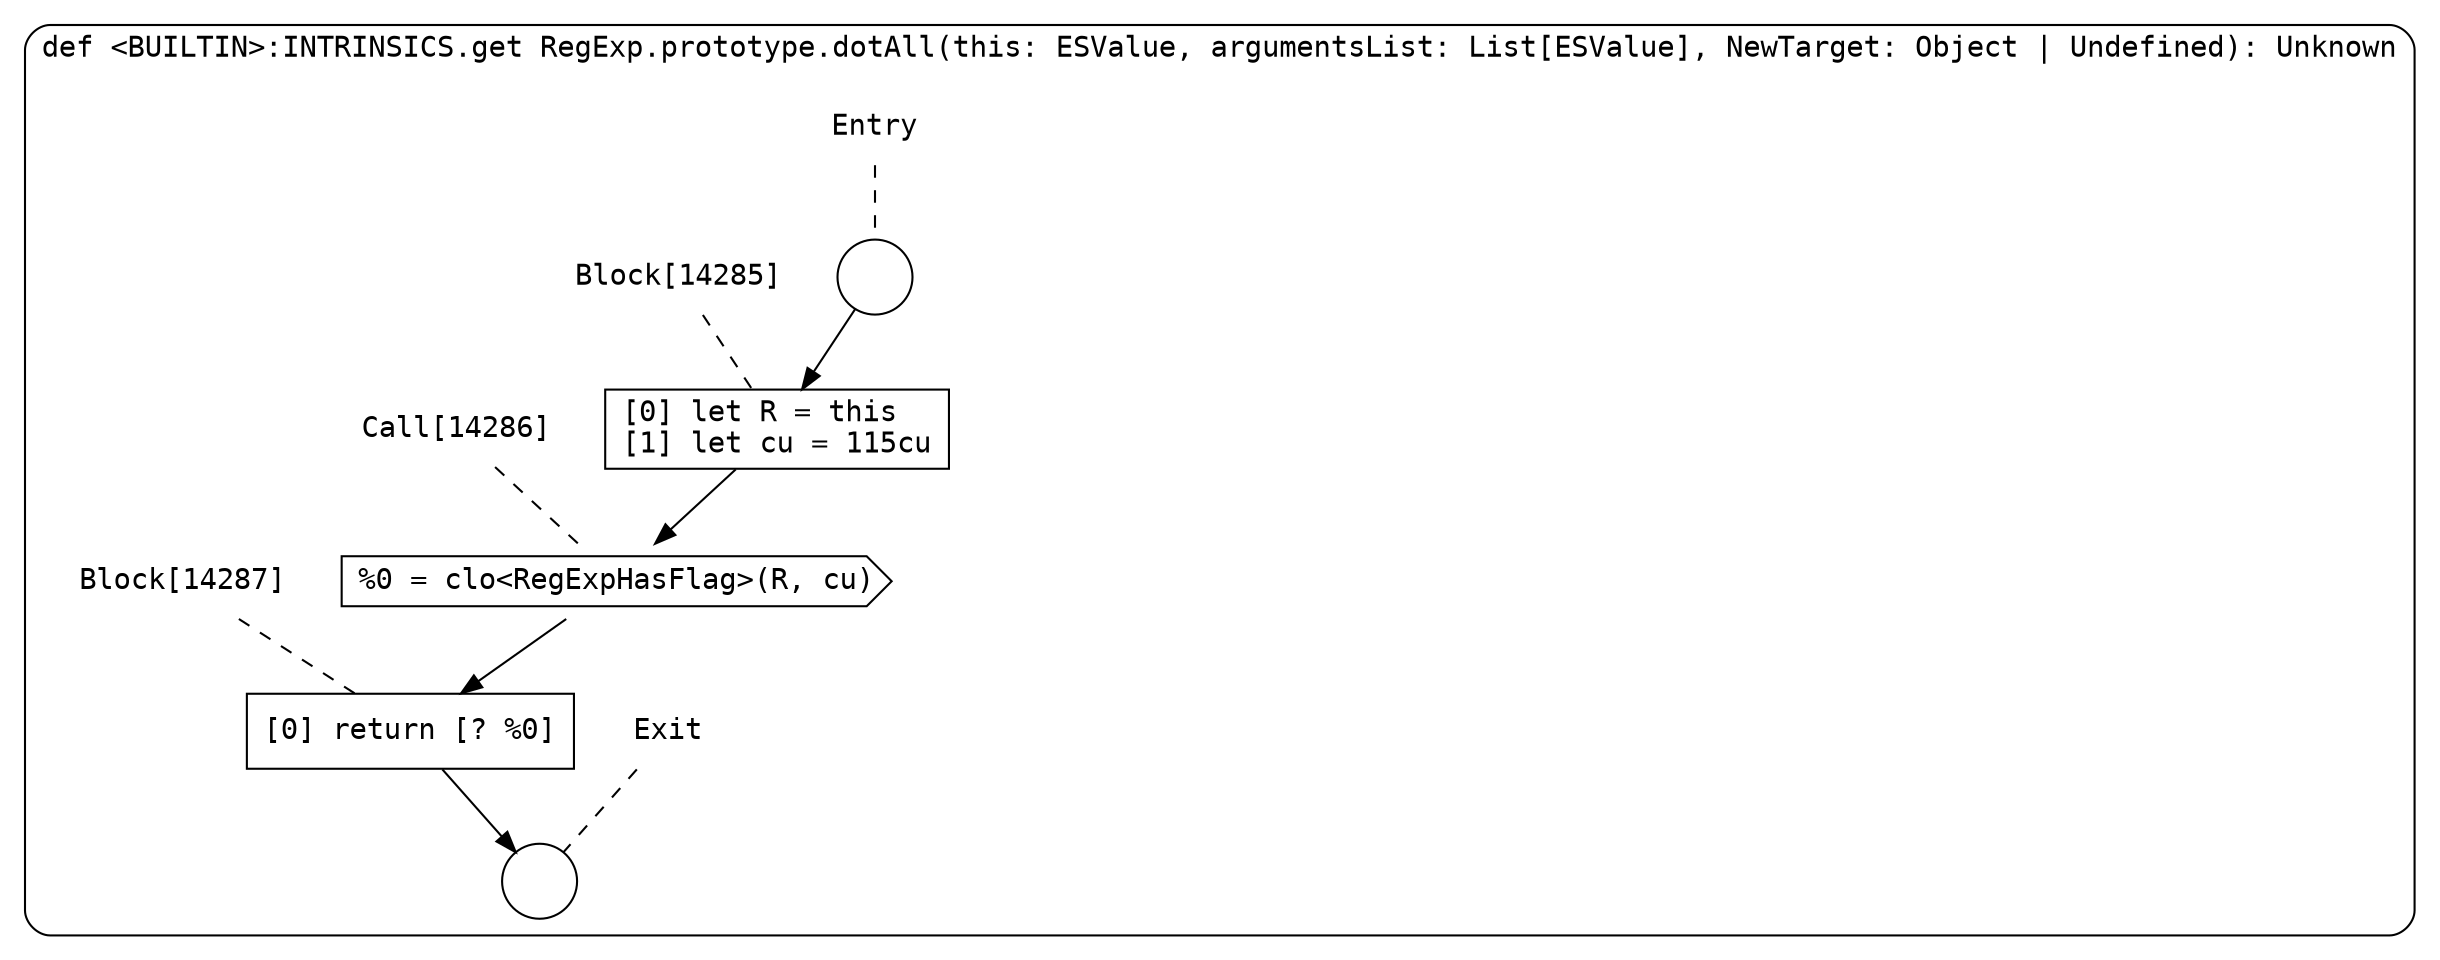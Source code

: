 digraph {
  graph [fontname = "Consolas"]
  node [fontname = "Consolas"]
  edge [fontname = "Consolas"]
  subgraph cluster2319 {
    label = "def <BUILTIN>:INTRINSICS.get RegExp.prototype.dotAll(this: ESValue, argumentsList: List[ESValue], NewTarget: Object | Undefined): Unknown"
    style = rounded
    cluster2319_entry_name [shape=none, label=<<font color="black">Entry</font>>]
    cluster2319_entry_name -> cluster2319_entry [arrowhead=none, color="black", style=dashed]
    cluster2319_entry [shape=circle label=" " color="black" fillcolor="white" style=filled]
    cluster2319_entry -> node14285 [color="black"]
    cluster2319_exit_name [shape=none, label=<<font color="black">Exit</font>>]
    cluster2319_exit_name -> cluster2319_exit [arrowhead=none, color="black", style=dashed]
    cluster2319_exit [shape=circle label=" " color="black" fillcolor="white" style=filled]
    node14285_name [shape=none, label=<<font color="black">Block[14285]</font>>]
    node14285_name -> node14285 [arrowhead=none, color="black", style=dashed]
    node14285 [shape=box, label=<<font color="black">[0] let R = this<BR ALIGN="LEFT"/>[1] let cu = 115cu<BR ALIGN="LEFT"/></font>> color="black" fillcolor="white", style=filled]
    node14285 -> node14286 [color="black"]
    node14286_name [shape=none, label=<<font color="black">Call[14286]</font>>]
    node14286_name -> node14286 [arrowhead=none, color="black", style=dashed]
    node14286 [shape=cds, label=<<font color="black">%0 = clo&lt;RegExpHasFlag&gt;(R, cu)</font>> color="black" fillcolor="white", style=filled]
    node14286 -> node14287 [color="black"]
    node14287_name [shape=none, label=<<font color="black">Block[14287]</font>>]
    node14287_name -> node14287 [arrowhead=none, color="black", style=dashed]
    node14287 [shape=box, label=<<font color="black">[0] return [? %0]<BR ALIGN="LEFT"/></font>> color="black" fillcolor="white", style=filled]
    node14287 -> cluster2319_exit [color="black"]
  }
}